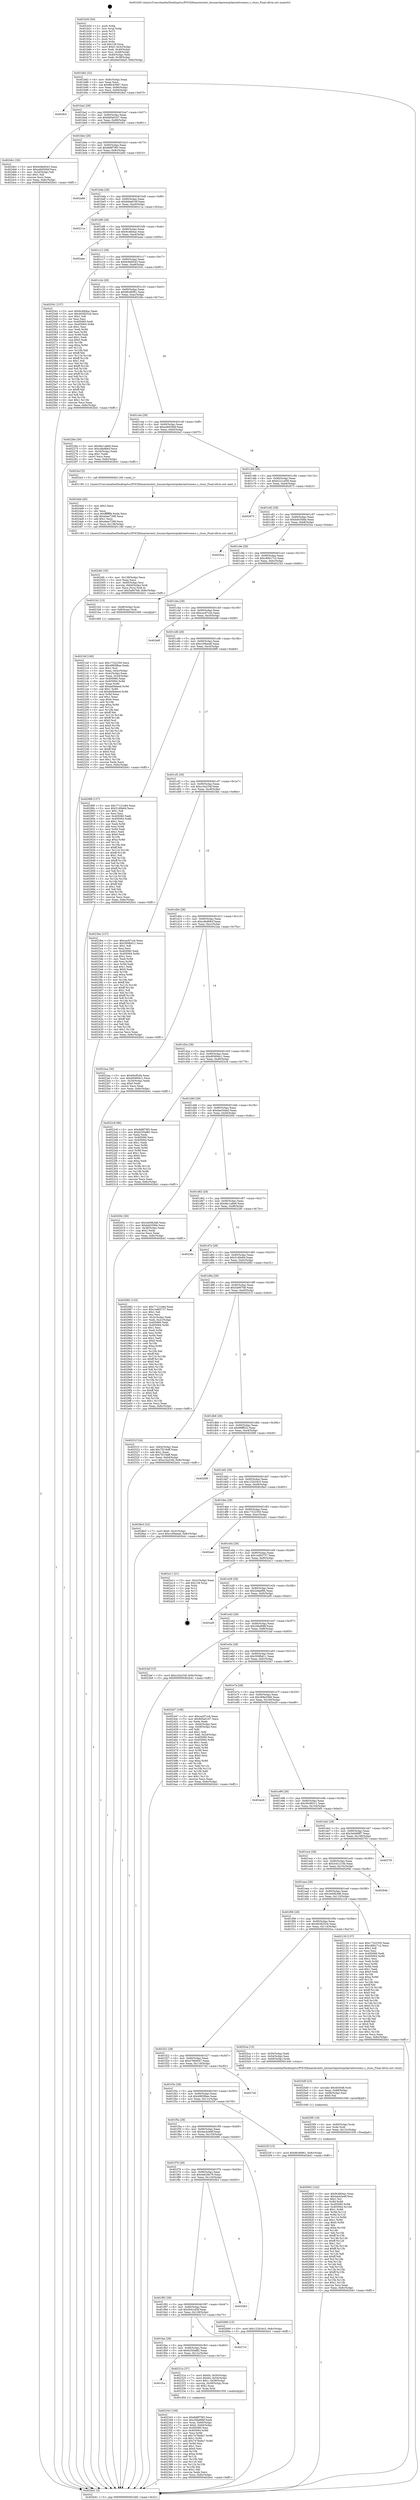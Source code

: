 digraph "0x401b50" {
  label = "0x401b50 (/mnt/c/Users/mathe/Desktop/tcc/POCII/binaries/extr_linuxarchpowerpckernelvecemu.c_ctuxs_Final-ollvm.out::main(0))"
  labelloc = "t"
  node[shape=record]

  Entry [label="",width=0.3,height=0.3,shape=circle,fillcolor=black,style=filled]
  "0x401b82" [label="{
     0x401b82 [32]\l
     | [instrs]\l
     &nbsp;&nbsp;0x401b82 \<+6\>: mov -0x8c(%rbp),%eax\l
     &nbsp;&nbsp;0x401b88 \<+2\>: mov %eax,%ecx\l
     &nbsp;&nbsp;0x401b8a \<+6\>: sub $0x86c43667,%ecx\l
     &nbsp;&nbsp;0x401b90 \<+6\>: mov %eax,-0x90(%rbp)\l
     &nbsp;&nbsp;0x401b96 \<+6\>: mov %ecx,-0x94(%rbp)\l
     &nbsp;&nbsp;0x401b9c \<+6\>: je 00000000004028cf \<main+0xd7f\>\l
  }"]
  "0x4028cf" [label="{
     0x4028cf\l
  }", style=dashed]
  "0x401ba2" [label="{
     0x401ba2 [28]\l
     | [instrs]\l
     &nbsp;&nbsp;0x401ba2 \<+5\>: jmp 0000000000401ba7 \<main+0x57\>\l
     &nbsp;&nbsp;0x401ba7 \<+6\>: mov -0x90(%rbp),%eax\l
     &nbsp;&nbsp;0x401bad \<+5\>: sub $0x8d5a0167,%eax\l
     &nbsp;&nbsp;0x401bb2 \<+6\>: mov %eax,-0x98(%rbp)\l
     &nbsp;&nbsp;0x401bb8 \<+6\>: je 00000000004024b1 \<main+0x961\>\l
  }"]
  Exit [label="",width=0.3,height=0.3,shape=circle,fillcolor=black,style=filled,peripheries=2]
  "0x4024b1" [label="{
     0x4024b1 [30]\l
     | [instrs]\l
     &nbsp;&nbsp;0x4024b1 \<+5\>: mov $0x9c8dd543,%eax\l
     &nbsp;&nbsp;0x4024b6 \<+5\>: mov $0xa4b926bf,%ecx\l
     &nbsp;&nbsp;0x4024bb \<+3\>: mov -0x2d(%rbp),%dl\l
     &nbsp;&nbsp;0x4024be \<+3\>: test $0x1,%dl\l
     &nbsp;&nbsp;0x4024c1 \<+3\>: cmovne %ecx,%eax\l
     &nbsp;&nbsp;0x4024c4 \<+6\>: mov %eax,-0x8c(%rbp)\l
     &nbsp;&nbsp;0x4024ca \<+5\>: jmp 0000000000402b41 \<main+0xff1\>\l
  }"]
  "0x401bbe" [label="{
     0x401bbe [28]\l
     | [instrs]\l
     &nbsp;&nbsp;0x401bbe \<+5\>: jmp 0000000000401bc3 \<main+0x73\>\l
     &nbsp;&nbsp;0x401bc3 \<+6\>: mov -0x90(%rbp),%eax\l
     &nbsp;&nbsp;0x401bc9 \<+5\>: sub $0x8d8f79f3,%eax\l
     &nbsp;&nbsp;0x401bce \<+6\>: mov %eax,-0x9c(%rbp)\l
     &nbsp;&nbsp;0x401bd4 \<+6\>: je 0000000000402a60 \<main+0xf10\>\l
  }"]
  "0x402602" [label="{
     0x402602 [142]\l
     | [instrs]\l
     &nbsp;&nbsp;0x402602 \<+5\>: mov $0x9c4fd4ac,%eax\l
     &nbsp;&nbsp;0x402607 \<+5\>: mov $0x4acb3e9f,%esi\l
     &nbsp;&nbsp;0x40260c \<+2\>: mov $0x1,%cl\l
     &nbsp;&nbsp;0x40260e \<+3\>: xor %r8d,%r8d\l
     &nbsp;&nbsp;0x402611 \<+8\>: mov 0x405060,%r9d\l
     &nbsp;&nbsp;0x402619 \<+8\>: mov 0x405064,%r10d\l
     &nbsp;&nbsp;0x402621 \<+4\>: sub $0x1,%r8d\l
     &nbsp;&nbsp;0x402625 \<+3\>: mov %r9d,%r11d\l
     &nbsp;&nbsp;0x402628 \<+3\>: add %r8d,%r11d\l
     &nbsp;&nbsp;0x40262b \<+4\>: imul %r11d,%r9d\l
     &nbsp;&nbsp;0x40262f \<+4\>: and $0x1,%r9d\l
     &nbsp;&nbsp;0x402633 \<+4\>: cmp $0x0,%r9d\l
     &nbsp;&nbsp;0x402637 \<+3\>: sete %bl\l
     &nbsp;&nbsp;0x40263a \<+4\>: cmp $0xa,%r10d\l
     &nbsp;&nbsp;0x40263e \<+4\>: setl %r14b\l
     &nbsp;&nbsp;0x402642 \<+3\>: mov %bl,%r15b\l
     &nbsp;&nbsp;0x402645 \<+4\>: xor $0xff,%r15b\l
     &nbsp;&nbsp;0x402649 \<+3\>: mov %r14b,%r12b\l
     &nbsp;&nbsp;0x40264c \<+4\>: xor $0xff,%r12b\l
     &nbsp;&nbsp;0x402650 \<+3\>: xor $0x1,%cl\l
     &nbsp;&nbsp;0x402653 \<+3\>: mov %r15b,%r13b\l
     &nbsp;&nbsp;0x402656 \<+4\>: and $0xff,%r13b\l
     &nbsp;&nbsp;0x40265a \<+2\>: and %cl,%bl\l
     &nbsp;&nbsp;0x40265c \<+3\>: mov %r12b,%dl\l
     &nbsp;&nbsp;0x40265f \<+3\>: and $0xff,%dl\l
     &nbsp;&nbsp;0x402662 \<+3\>: and %cl,%r14b\l
     &nbsp;&nbsp;0x402665 \<+3\>: or %bl,%r13b\l
     &nbsp;&nbsp;0x402668 \<+3\>: or %r14b,%dl\l
     &nbsp;&nbsp;0x40266b \<+3\>: xor %dl,%r13b\l
     &nbsp;&nbsp;0x40266e \<+3\>: or %r12b,%r15b\l
     &nbsp;&nbsp;0x402671 \<+4\>: xor $0xff,%r15b\l
     &nbsp;&nbsp;0x402675 \<+3\>: or $0x1,%cl\l
     &nbsp;&nbsp;0x402678 \<+3\>: and %cl,%r15b\l
     &nbsp;&nbsp;0x40267b \<+3\>: or %r15b,%r13b\l
     &nbsp;&nbsp;0x40267e \<+4\>: test $0x1,%r13b\l
     &nbsp;&nbsp;0x402682 \<+3\>: cmovne %esi,%eax\l
     &nbsp;&nbsp;0x402685 \<+6\>: mov %eax,-0x8c(%rbp)\l
     &nbsp;&nbsp;0x40268b \<+5\>: jmp 0000000000402b41 \<main+0xff1\>\l
  }"]
  "0x402a60" [label="{
     0x402a60\l
  }", style=dashed]
  "0x401bda" [label="{
     0x401bda [28]\l
     | [instrs]\l
     &nbsp;&nbsp;0x401bda \<+5\>: jmp 0000000000401bdf \<main+0x8f\>\l
     &nbsp;&nbsp;0x401bdf \<+6\>: mov -0x90(%rbp),%eax\l
     &nbsp;&nbsp;0x401be5 \<+5\>: sub $0x8dea616f,%eax\l
     &nbsp;&nbsp;0x401bea \<+6\>: mov %eax,-0xa0(%rbp)\l
     &nbsp;&nbsp;0x401bf0 \<+6\>: je 000000000040211a \<main+0x5ca\>\l
  }"]
  "0x4025f0" [label="{
     0x4025f0 [18]\l
     | [instrs]\l
     &nbsp;&nbsp;0x4025f0 \<+4\>: mov -0x60(%rbp),%rdx\l
     &nbsp;&nbsp;0x4025f4 \<+3\>: mov %rdx,%rdi\l
     &nbsp;&nbsp;0x4025f7 \<+6\>: mov %eax,-0x13c(%rbp)\l
     &nbsp;&nbsp;0x4025fd \<+5\>: call 0000000000401030 \<free@plt\>\l
     | [calls]\l
     &nbsp;&nbsp;0x401030 \{1\} (unknown)\l
  }"]
  "0x40211a" [label="{
     0x40211a\l
  }", style=dashed]
  "0x401bf6" [label="{
     0x401bf6 [28]\l
     | [instrs]\l
     &nbsp;&nbsp;0x401bf6 \<+5\>: jmp 0000000000401bfb \<main+0xab\>\l
     &nbsp;&nbsp;0x401bfb \<+6\>: mov -0x90(%rbp),%eax\l
     &nbsp;&nbsp;0x401c01 \<+5\>: sub $0x9c4fd4ac,%eax\l
     &nbsp;&nbsp;0x401c06 \<+6\>: mov %eax,-0xa4(%rbp)\l
     &nbsp;&nbsp;0x401c0c \<+6\>: je 0000000000402aae \<main+0xf5e\>\l
  }"]
  "0x4025d9" [label="{
     0x4025d9 [23]\l
     | [instrs]\l
     &nbsp;&nbsp;0x4025d9 \<+10\>: movabs $0x4030d6,%rdi\l
     &nbsp;&nbsp;0x4025e3 \<+3\>: mov %eax,-0x68(%rbp)\l
     &nbsp;&nbsp;0x4025e6 \<+3\>: mov -0x68(%rbp),%esi\l
     &nbsp;&nbsp;0x4025e9 \<+2\>: mov $0x0,%al\l
     &nbsp;&nbsp;0x4025eb \<+5\>: call 0000000000401040 \<printf@plt\>\l
     | [calls]\l
     &nbsp;&nbsp;0x401040 \{1\} (unknown)\l
  }"]
  "0x402aae" [label="{
     0x402aae\l
  }", style=dashed]
  "0x401c12" [label="{
     0x401c12 [28]\l
     | [instrs]\l
     &nbsp;&nbsp;0x401c12 \<+5\>: jmp 0000000000401c17 \<main+0xc7\>\l
     &nbsp;&nbsp;0x401c17 \<+6\>: mov -0x90(%rbp),%eax\l
     &nbsp;&nbsp;0x401c1d \<+5\>: sub $0x9c8dd543,%eax\l
     &nbsp;&nbsp;0x401c22 \<+6\>: mov %eax,-0xa8(%rbp)\l
     &nbsp;&nbsp;0x401c28 \<+6\>: je 0000000000402541 \<main+0x9f1\>\l
  }"]
  "0x4024fc" [label="{
     0x4024fc [35]\l
     | [instrs]\l
     &nbsp;&nbsp;0x4024fc \<+6\>: mov -0x138(%rbp),%ecx\l
     &nbsp;&nbsp;0x402502 \<+3\>: imul %eax,%ecx\l
     &nbsp;&nbsp;0x402505 \<+4\>: mov -0x60(%rbp),%rsi\l
     &nbsp;&nbsp;0x402509 \<+4\>: movslq -0x64(%rbp),%rdi\l
     &nbsp;&nbsp;0x40250d \<+3\>: mov %ecx,(%rsi,%rdi,4)\l
     &nbsp;&nbsp;0x402510 \<+10\>: movl $0x5a907b8,-0x8c(%rbp)\l
     &nbsp;&nbsp;0x40251a \<+5\>: jmp 0000000000402b41 \<main+0xff1\>\l
  }"]
  "0x402541" [label="{
     0x402541 [137]\l
     | [instrs]\l
     &nbsp;&nbsp;0x402541 \<+5\>: mov $0x9c4fd4ac,%eax\l
     &nbsp;&nbsp;0x402546 \<+5\>: mov $0x4638252d,%ecx\l
     &nbsp;&nbsp;0x40254b \<+2\>: mov $0x1,%dl\l
     &nbsp;&nbsp;0x40254d \<+2\>: xor %esi,%esi\l
     &nbsp;&nbsp;0x40254f \<+7\>: mov 0x405060,%edi\l
     &nbsp;&nbsp;0x402556 \<+8\>: mov 0x405064,%r8d\l
     &nbsp;&nbsp;0x40255e \<+3\>: sub $0x1,%esi\l
     &nbsp;&nbsp;0x402561 \<+3\>: mov %edi,%r9d\l
     &nbsp;&nbsp;0x402564 \<+3\>: add %esi,%r9d\l
     &nbsp;&nbsp;0x402567 \<+4\>: imul %r9d,%edi\l
     &nbsp;&nbsp;0x40256b \<+3\>: and $0x1,%edi\l
     &nbsp;&nbsp;0x40256e \<+3\>: cmp $0x0,%edi\l
     &nbsp;&nbsp;0x402571 \<+4\>: sete %r10b\l
     &nbsp;&nbsp;0x402575 \<+4\>: cmp $0xa,%r8d\l
     &nbsp;&nbsp;0x402579 \<+4\>: setl %r11b\l
     &nbsp;&nbsp;0x40257d \<+3\>: mov %r10b,%bl\l
     &nbsp;&nbsp;0x402580 \<+3\>: xor $0xff,%bl\l
     &nbsp;&nbsp;0x402583 \<+3\>: mov %r11b,%r14b\l
     &nbsp;&nbsp;0x402586 \<+4\>: xor $0xff,%r14b\l
     &nbsp;&nbsp;0x40258a \<+3\>: xor $0x1,%dl\l
     &nbsp;&nbsp;0x40258d \<+3\>: mov %bl,%r15b\l
     &nbsp;&nbsp;0x402590 \<+4\>: and $0xff,%r15b\l
     &nbsp;&nbsp;0x402594 \<+3\>: and %dl,%r10b\l
     &nbsp;&nbsp;0x402597 \<+3\>: mov %r14b,%r12b\l
     &nbsp;&nbsp;0x40259a \<+4\>: and $0xff,%r12b\l
     &nbsp;&nbsp;0x40259e \<+3\>: and %dl,%r11b\l
     &nbsp;&nbsp;0x4025a1 \<+3\>: or %r10b,%r15b\l
     &nbsp;&nbsp;0x4025a4 \<+3\>: or %r11b,%r12b\l
     &nbsp;&nbsp;0x4025a7 \<+3\>: xor %r12b,%r15b\l
     &nbsp;&nbsp;0x4025aa \<+3\>: or %r14b,%bl\l
     &nbsp;&nbsp;0x4025ad \<+3\>: xor $0xff,%bl\l
     &nbsp;&nbsp;0x4025b0 \<+3\>: or $0x1,%dl\l
     &nbsp;&nbsp;0x4025b3 \<+2\>: and %dl,%bl\l
     &nbsp;&nbsp;0x4025b5 \<+3\>: or %bl,%r15b\l
     &nbsp;&nbsp;0x4025b8 \<+4\>: test $0x1,%r15b\l
     &nbsp;&nbsp;0x4025bc \<+3\>: cmovne %ecx,%eax\l
     &nbsp;&nbsp;0x4025bf \<+6\>: mov %eax,-0x8c(%rbp)\l
     &nbsp;&nbsp;0x4025c5 \<+5\>: jmp 0000000000402b41 \<main+0xff1\>\l
  }"]
  "0x401c2e" [label="{
     0x401c2e [28]\l
     | [instrs]\l
     &nbsp;&nbsp;0x401c2e \<+5\>: jmp 0000000000401c33 \<main+0xe3\>\l
     &nbsp;&nbsp;0x401c33 \<+6\>: mov -0x90(%rbp),%eax\l
     &nbsp;&nbsp;0x401c39 \<+5\>: sub $0x9fc46961,%eax\l
     &nbsp;&nbsp;0x401c3e \<+6\>: mov %eax,-0xac(%rbp)\l
     &nbsp;&nbsp;0x401c44 \<+6\>: je 000000000040226e \<main+0x71e\>\l
  }"]
  "0x4024d4" [label="{
     0x4024d4 [40]\l
     | [instrs]\l
     &nbsp;&nbsp;0x4024d4 \<+5\>: mov $0x2,%ecx\l
     &nbsp;&nbsp;0x4024d9 \<+1\>: cltd\l
     &nbsp;&nbsp;0x4024da \<+2\>: idiv %ecx\l
     &nbsp;&nbsp;0x4024dc \<+6\>: imul $0xfffffffe,%edx,%ecx\l
     &nbsp;&nbsp;0x4024e2 \<+6\>: add $0xebee7299,%ecx\l
     &nbsp;&nbsp;0x4024e8 \<+3\>: add $0x1,%ecx\l
     &nbsp;&nbsp;0x4024eb \<+6\>: sub $0xebee7299,%ecx\l
     &nbsp;&nbsp;0x4024f1 \<+6\>: mov %ecx,-0x138(%rbp)\l
     &nbsp;&nbsp;0x4024f7 \<+5\>: call 0000000000401160 \<next_i\>\l
     | [calls]\l
     &nbsp;&nbsp;0x401160 \{1\} (/mnt/c/Users/mathe/Desktop/tcc/POCII/binaries/extr_linuxarchpowerpckernelvecemu.c_ctuxs_Final-ollvm.out::next_i)\l
  }"]
  "0x40226e" [label="{
     0x40226e [30]\l
     | [instrs]\l
     &nbsp;&nbsp;0x40226e \<+5\>: mov $0xdbc1a8e9,%eax\l
     &nbsp;&nbsp;0x402273 \<+5\>: mov $0xcdbd68cf,%ecx\l
     &nbsp;&nbsp;0x402278 \<+3\>: mov -0x34(%rbp),%edx\l
     &nbsp;&nbsp;0x40227b \<+3\>: cmp $0x1,%edx\l
     &nbsp;&nbsp;0x40227e \<+3\>: cmovl %ecx,%eax\l
     &nbsp;&nbsp;0x402281 \<+6\>: mov %eax,-0x8c(%rbp)\l
     &nbsp;&nbsp;0x402287 \<+5\>: jmp 0000000000402b41 \<main+0xff1\>\l
  }"]
  "0x401c4a" [label="{
     0x401c4a [28]\l
     | [instrs]\l
     &nbsp;&nbsp;0x401c4a \<+5\>: jmp 0000000000401c4f \<main+0xff\>\l
     &nbsp;&nbsp;0x401c4f \<+6\>: mov -0x90(%rbp),%eax\l
     &nbsp;&nbsp;0x401c55 \<+5\>: sub $0xa4b926bf,%eax\l
     &nbsp;&nbsp;0x401c5a \<+6\>: mov %eax,-0xb0(%rbp)\l
     &nbsp;&nbsp;0x401c60 \<+6\>: je 00000000004024cf \<main+0x97f\>\l
  }"]
  "0x402343" [label="{
     0x402343 [108]\l
     | [instrs]\l
     &nbsp;&nbsp;0x402343 \<+5\>: mov $0x8d8f79f3,%ecx\l
     &nbsp;&nbsp;0x402348 \<+5\>: mov $0x2fda896f,%edx\l
     &nbsp;&nbsp;0x40234d \<+4\>: mov %rax,-0x60(%rbp)\l
     &nbsp;&nbsp;0x402351 \<+7\>: movl $0x0,-0x64(%rbp)\l
     &nbsp;&nbsp;0x402358 \<+7\>: mov 0x405060,%esi\l
     &nbsp;&nbsp;0x40235f \<+8\>: mov 0x405064,%r8d\l
     &nbsp;&nbsp;0x402367 \<+3\>: mov %esi,%r9d\l
     &nbsp;&nbsp;0x40236a \<+7\>: sub $0x7478a9a7,%r9d\l
     &nbsp;&nbsp;0x402371 \<+4\>: sub $0x1,%r9d\l
     &nbsp;&nbsp;0x402375 \<+7\>: add $0x7478a9a7,%r9d\l
     &nbsp;&nbsp;0x40237c \<+4\>: imul %r9d,%esi\l
     &nbsp;&nbsp;0x402380 \<+3\>: and $0x1,%esi\l
     &nbsp;&nbsp;0x402383 \<+3\>: cmp $0x0,%esi\l
     &nbsp;&nbsp;0x402386 \<+4\>: sete %r10b\l
     &nbsp;&nbsp;0x40238a \<+4\>: cmp $0xa,%r8d\l
     &nbsp;&nbsp;0x40238e \<+4\>: setl %r11b\l
     &nbsp;&nbsp;0x402392 \<+3\>: mov %r10b,%bl\l
     &nbsp;&nbsp;0x402395 \<+3\>: and %r11b,%bl\l
     &nbsp;&nbsp;0x402398 \<+3\>: xor %r11b,%r10b\l
     &nbsp;&nbsp;0x40239b \<+3\>: or %r10b,%bl\l
     &nbsp;&nbsp;0x40239e \<+3\>: test $0x1,%bl\l
     &nbsp;&nbsp;0x4023a1 \<+3\>: cmovne %edx,%ecx\l
     &nbsp;&nbsp;0x4023a4 \<+6\>: mov %ecx,-0x8c(%rbp)\l
     &nbsp;&nbsp;0x4023aa \<+5\>: jmp 0000000000402b41 \<main+0xff1\>\l
  }"]
  "0x4024cf" [label="{
     0x4024cf [5]\l
     | [instrs]\l
     &nbsp;&nbsp;0x4024cf \<+5\>: call 0000000000401160 \<next_i\>\l
     | [calls]\l
     &nbsp;&nbsp;0x401160 \{1\} (/mnt/c/Users/mathe/Desktop/tcc/POCII/binaries/extr_linuxarchpowerpckernelvecemu.c_ctuxs_Final-ollvm.out::next_i)\l
  }"]
  "0x401c66" [label="{
     0x401c66 [28]\l
     | [instrs]\l
     &nbsp;&nbsp;0x401c66 \<+5\>: jmp 0000000000401c6b \<main+0x11b\>\l
     &nbsp;&nbsp;0x401c6b \<+6\>: mov -0x90(%rbp),%eax\l
     &nbsp;&nbsp;0x401c71 \<+5\>: sub $0xb221cd59,%eax\l
     &nbsp;&nbsp;0x401c76 \<+6\>: mov %eax,-0xb4(%rbp)\l
     &nbsp;&nbsp;0x401c7c \<+6\>: je 0000000000402873 \<main+0xd23\>\l
  }"]
  "0x401fca" [label="{
     0x401fca\l
  }", style=dashed]
  "0x402873" [label="{
     0x402873\l
  }", style=dashed]
  "0x401c82" [label="{
     0x401c82 [28]\l
     | [instrs]\l
     &nbsp;&nbsp;0x401c82 \<+5\>: jmp 0000000000401c87 \<main+0x137\>\l
     &nbsp;&nbsp;0x401c87 \<+6\>: mov -0x90(%rbp),%eax\l
     &nbsp;&nbsp;0x401c8d \<+5\>: sub $0xbd435fde,%eax\l
     &nbsp;&nbsp;0x401c92 \<+6\>: mov %eax,-0xb8(%rbp)\l
     &nbsp;&nbsp;0x401c98 \<+6\>: je 000000000040202a \<main+0x4da\>\l
  }"]
  "0x40231e" [label="{
     0x40231e [37]\l
     | [instrs]\l
     &nbsp;&nbsp;0x40231e \<+7\>: movl $0x64,-0x50(%rbp)\l
     &nbsp;&nbsp;0x402325 \<+7\>: movl $0x64,-0x54(%rbp)\l
     &nbsp;&nbsp;0x40232c \<+7\>: movl $0x1,-0x58(%rbp)\l
     &nbsp;&nbsp;0x402333 \<+4\>: movslq -0x58(%rbp),%rax\l
     &nbsp;&nbsp;0x402337 \<+4\>: shl $0x2,%rax\l
     &nbsp;&nbsp;0x40233b \<+3\>: mov %rax,%rdi\l
     &nbsp;&nbsp;0x40233e \<+5\>: call 0000000000401050 \<malloc@plt\>\l
     | [calls]\l
     &nbsp;&nbsp;0x401050 \{1\} (unknown)\l
  }"]
  "0x40202a" [label="{
     0x40202a\l
  }", style=dashed]
  "0x401c9e" [label="{
     0x401c9e [28]\l
     | [instrs]\l
     &nbsp;&nbsp;0x401c9e \<+5\>: jmp 0000000000401ca3 \<main+0x153\>\l
     &nbsp;&nbsp;0x401ca3 \<+6\>: mov -0x90(%rbp),%eax\l
     &nbsp;&nbsp;0x401ca9 \<+5\>: sub $0xc80b17c2,%eax\l
     &nbsp;&nbsp;0x401cae \<+6\>: mov %eax,-0xbc(%rbp)\l
     &nbsp;&nbsp;0x401cb4 \<+6\>: je 00000000004021b2 \<main+0x662\>\l
  }"]
  "0x401fae" [label="{
     0x401fae [28]\l
     | [instrs]\l
     &nbsp;&nbsp;0x401fae \<+5\>: jmp 0000000000401fb3 \<main+0x463\>\l
     &nbsp;&nbsp;0x401fb3 \<+6\>: mov -0x90(%rbp),%eax\l
     &nbsp;&nbsp;0x401fb9 \<+5\>: sub $0x6250af82,%eax\l
     &nbsp;&nbsp;0x401fbe \<+6\>: mov %eax,-0x12c(%rbp)\l
     &nbsp;&nbsp;0x401fc4 \<+6\>: je 000000000040231e \<main+0x7ce\>\l
  }"]
  "0x4021b2" [label="{
     0x4021b2 [13]\l
     | [instrs]\l
     &nbsp;&nbsp;0x4021b2 \<+4\>: mov -0x48(%rbp),%rax\l
     &nbsp;&nbsp;0x4021b6 \<+4\>: mov 0x8(%rax),%rdi\l
     &nbsp;&nbsp;0x4021ba \<+5\>: call 0000000000401060 \<atoi@plt\>\l
     | [calls]\l
     &nbsp;&nbsp;0x401060 \{1\} (unknown)\l
  }"]
  "0x401cba" [label="{
     0x401cba [28]\l
     | [instrs]\l
     &nbsp;&nbsp;0x401cba \<+5\>: jmp 0000000000401cbf \<main+0x16f\>\l
     &nbsp;&nbsp;0x401cbf \<+6\>: mov -0x90(%rbp),%eax\l
     &nbsp;&nbsp;0x401cc5 \<+5\>: sub $0xcac97ccb,%eax\l
     &nbsp;&nbsp;0x401cca \<+6\>: mov %eax,-0xc0(%rbp)\l
     &nbsp;&nbsp;0x401cd0 \<+6\>: je 0000000000402a9f \<main+0xf4f\>\l
  }"]
  "0x4027c3" [label="{
     0x4027c3\l
  }", style=dashed]
  "0x402a9f" [label="{
     0x402a9f\l
  }", style=dashed]
  "0x401cd6" [label="{
     0x401cd6 [28]\l
     | [instrs]\l
     &nbsp;&nbsp;0x401cd6 \<+5\>: jmp 0000000000401cdb \<main+0x18b\>\l
     &nbsp;&nbsp;0x401cdb \<+6\>: mov -0x90(%rbp),%eax\l
     &nbsp;&nbsp;0x401ce1 \<+5\>: sub $0xcc09aea6,%eax\l
     &nbsp;&nbsp;0x401ce6 \<+6\>: mov %eax,-0xc4(%rbp)\l
     &nbsp;&nbsp;0x401cec \<+6\>: je 00000000004028f9 \<main+0xda9\>\l
  }"]
  "0x401f92" [label="{
     0x401f92 [28]\l
     | [instrs]\l
     &nbsp;&nbsp;0x401f92 \<+5\>: jmp 0000000000401f97 \<main+0x447\>\l
     &nbsp;&nbsp;0x401f97 \<+6\>: mov -0x90(%rbp),%eax\l
     &nbsp;&nbsp;0x401f9d \<+5\>: sub $0x5641af3f,%eax\l
     &nbsp;&nbsp;0x401fa2 \<+6\>: mov %eax,-0x128(%rbp)\l
     &nbsp;&nbsp;0x401fa8 \<+6\>: je 00000000004027c3 \<main+0xc73\>\l
  }"]
  "0x4028f9" [label="{
     0x4028f9 [137]\l
     | [instrs]\l
     &nbsp;&nbsp;0x4028f9 \<+5\>: mov $0x77121e84,%eax\l
     &nbsp;&nbsp;0x4028fe \<+5\>: mov $0x51d0e6d,%ecx\l
     &nbsp;&nbsp;0x402903 \<+2\>: mov $0x1,%dl\l
     &nbsp;&nbsp;0x402905 \<+2\>: xor %esi,%esi\l
     &nbsp;&nbsp;0x402907 \<+7\>: mov 0x405060,%edi\l
     &nbsp;&nbsp;0x40290e \<+8\>: mov 0x405064,%r8d\l
     &nbsp;&nbsp;0x402916 \<+3\>: sub $0x1,%esi\l
     &nbsp;&nbsp;0x402919 \<+3\>: mov %edi,%r9d\l
     &nbsp;&nbsp;0x40291c \<+3\>: add %esi,%r9d\l
     &nbsp;&nbsp;0x40291f \<+4\>: imul %r9d,%edi\l
     &nbsp;&nbsp;0x402923 \<+3\>: and $0x1,%edi\l
     &nbsp;&nbsp;0x402926 \<+3\>: cmp $0x0,%edi\l
     &nbsp;&nbsp;0x402929 \<+4\>: sete %r10b\l
     &nbsp;&nbsp;0x40292d \<+4\>: cmp $0xa,%r8d\l
     &nbsp;&nbsp;0x402931 \<+4\>: setl %r11b\l
     &nbsp;&nbsp;0x402935 \<+3\>: mov %r10b,%bl\l
     &nbsp;&nbsp;0x402938 \<+3\>: xor $0xff,%bl\l
     &nbsp;&nbsp;0x40293b \<+3\>: mov %r11b,%r14b\l
     &nbsp;&nbsp;0x40293e \<+4\>: xor $0xff,%r14b\l
     &nbsp;&nbsp;0x402942 \<+3\>: xor $0x1,%dl\l
     &nbsp;&nbsp;0x402945 \<+3\>: mov %bl,%r15b\l
     &nbsp;&nbsp;0x402948 \<+4\>: and $0xff,%r15b\l
     &nbsp;&nbsp;0x40294c \<+3\>: and %dl,%r10b\l
     &nbsp;&nbsp;0x40294f \<+3\>: mov %r14b,%r12b\l
     &nbsp;&nbsp;0x402952 \<+4\>: and $0xff,%r12b\l
     &nbsp;&nbsp;0x402956 \<+3\>: and %dl,%r11b\l
     &nbsp;&nbsp;0x402959 \<+3\>: or %r10b,%r15b\l
     &nbsp;&nbsp;0x40295c \<+3\>: or %r11b,%r12b\l
     &nbsp;&nbsp;0x40295f \<+3\>: xor %r12b,%r15b\l
     &nbsp;&nbsp;0x402962 \<+3\>: or %r14b,%bl\l
     &nbsp;&nbsp;0x402965 \<+3\>: xor $0xff,%bl\l
     &nbsp;&nbsp;0x402968 \<+3\>: or $0x1,%dl\l
     &nbsp;&nbsp;0x40296b \<+2\>: and %dl,%bl\l
     &nbsp;&nbsp;0x40296d \<+3\>: or %bl,%r15b\l
     &nbsp;&nbsp;0x402970 \<+4\>: test $0x1,%r15b\l
     &nbsp;&nbsp;0x402974 \<+3\>: cmovne %ecx,%eax\l
     &nbsp;&nbsp;0x402977 \<+6\>: mov %eax,-0x8c(%rbp)\l
     &nbsp;&nbsp;0x40297d \<+5\>: jmp 0000000000402b41 \<main+0xff1\>\l
  }"]
  "0x401cf2" [label="{
     0x401cf2 [28]\l
     | [instrs]\l
     &nbsp;&nbsp;0x401cf2 \<+5\>: jmp 0000000000401cf7 \<main+0x1a7\>\l
     &nbsp;&nbsp;0x401cf7 \<+6\>: mov -0x90(%rbp),%eax\l
     &nbsp;&nbsp;0x401cfd \<+5\>: sub $0xcc5a234f,%eax\l
     &nbsp;&nbsp;0x401d02 \<+6\>: mov %eax,-0xc8(%rbp)\l
     &nbsp;&nbsp;0x401d08 \<+6\>: je 00000000004023be \<main+0x86e\>\l
  }"]
  "0x4020b3" [label="{
     0x4020b3\l
  }", style=dashed]
  "0x4023be" [label="{
     0x4023be [137]\l
     | [instrs]\l
     &nbsp;&nbsp;0x4023be \<+5\>: mov $0xcac97ccb,%eax\l
     &nbsp;&nbsp;0x4023c3 \<+5\>: mov $0x300fbd11,%ecx\l
     &nbsp;&nbsp;0x4023c8 \<+2\>: mov $0x1,%dl\l
     &nbsp;&nbsp;0x4023ca \<+2\>: xor %esi,%esi\l
     &nbsp;&nbsp;0x4023cc \<+7\>: mov 0x405060,%edi\l
     &nbsp;&nbsp;0x4023d3 \<+8\>: mov 0x405064,%r8d\l
     &nbsp;&nbsp;0x4023db \<+3\>: sub $0x1,%esi\l
     &nbsp;&nbsp;0x4023de \<+3\>: mov %edi,%r9d\l
     &nbsp;&nbsp;0x4023e1 \<+3\>: add %esi,%r9d\l
     &nbsp;&nbsp;0x4023e4 \<+4\>: imul %r9d,%edi\l
     &nbsp;&nbsp;0x4023e8 \<+3\>: and $0x1,%edi\l
     &nbsp;&nbsp;0x4023eb \<+3\>: cmp $0x0,%edi\l
     &nbsp;&nbsp;0x4023ee \<+4\>: sete %r10b\l
     &nbsp;&nbsp;0x4023f2 \<+4\>: cmp $0xa,%r8d\l
     &nbsp;&nbsp;0x4023f6 \<+4\>: setl %r11b\l
     &nbsp;&nbsp;0x4023fa \<+3\>: mov %r10b,%bl\l
     &nbsp;&nbsp;0x4023fd \<+3\>: xor $0xff,%bl\l
     &nbsp;&nbsp;0x402400 \<+3\>: mov %r11b,%r14b\l
     &nbsp;&nbsp;0x402403 \<+4\>: xor $0xff,%r14b\l
     &nbsp;&nbsp;0x402407 \<+3\>: xor $0x1,%dl\l
     &nbsp;&nbsp;0x40240a \<+3\>: mov %bl,%r15b\l
     &nbsp;&nbsp;0x40240d \<+4\>: and $0xff,%r15b\l
     &nbsp;&nbsp;0x402411 \<+3\>: and %dl,%r10b\l
     &nbsp;&nbsp;0x402414 \<+3\>: mov %r14b,%r12b\l
     &nbsp;&nbsp;0x402417 \<+4\>: and $0xff,%r12b\l
     &nbsp;&nbsp;0x40241b \<+3\>: and %dl,%r11b\l
     &nbsp;&nbsp;0x40241e \<+3\>: or %r10b,%r15b\l
     &nbsp;&nbsp;0x402421 \<+3\>: or %r11b,%r12b\l
     &nbsp;&nbsp;0x402424 \<+3\>: xor %r12b,%r15b\l
     &nbsp;&nbsp;0x402427 \<+3\>: or %r14b,%bl\l
     &nbsp;&nbsp;0x40242a \<+3\>: xor $0xff,%bl\l
     &nbsp;&nbsp;0x40242d \<+3\>: or $0x1,%dl\l
     &nbsp;&nbsp;0x402430 \<+2\>: and %dl,%bl\l
     &nbsp;&nbsp;0x402432 \<+3\>: or %bl,%r15b\l
     &nbsp;&nbsp;0x402435 \<+4\>: test $0x1,%r15b\l
     &nbsp;&nbsp;0x402439 \<+3\>: cmovne %ecx,%eax\l
     &nbsp;&nbsp;0x40243c \<+6\>: mov %eax,-0x8c(%rbp)\l
     &nbsp;&nbsp;0x402442 \<+5\>: jmp 0000000000402b41 \<main+0xff1\>\l
  }"]
  "0x401d0e" [label="{
     0x401d0e [28]\l
     | [instrs]\l
     &nbsp;&nbsp;0x401d0e \<+5\>: jmp 0000000000401d13 \<main+0x1c3\>\l
     &nbsp;&nbsp;0x401d13 \<+6\>: mov -0x90(%rbp),%eax\l
     &nbsp;&nbsp;0x401d19 \<+5\>: sub $0xcdbd68cf,%eax\l
     &nbsp;&nbsp;0x401d1e \<+6\>: mov %eax,-0xcc(%rbp)\l
     &nbsp;&nbsp;0x401d24 \<+6\>: je 00000000004022aa \<main+0x75a\>\l
  }"]
  "0x401f76" [label="{
     0x401f76 [28]\l
     | [instrs]\l
     &nbsp;&nbsp;0x401f76 \<+5\>: jmp 0000000000401f7b \<main+0x42b\>\l
     &nbsp;&nbsp;0x401f7b \<+6\>: mov -0x90(%rbp),%eax\l
     &nbsp;&nbsp;0x401f81 \<+5\>: sub $0x4e628e79,%eax\l
     &nbsp;&nbsp;0x401f86 \<+6\>: mov %eax,-0x124(%rbp)\l
     &nbsp;&nbsp;0x401f8c \<+6\>: je 00000000004020b3 \<main+0x563\>\l
  }"]
  "0x4022aa" [label="{
     0x4022aa [30]\l
     | [instrs]\l
     &nbsp;&nbsp;0x4022aa \<+5\>: mov $0x69cf02fa,%eax\l
     &nbsp;&nbsp;0x4022af \<+5\>: mov $0xd93694c1,%ecx\l
     &nbsp;&nbsp;0x4022b4 \<+3\>: mov -0x34(%rbp),%edx\l
     &nbsp;&nbsp;0x4022b7 \<+3\>: cmp $0x0,%edx\l
     &nbsp;&nbsp;0x4022ba \<+3\>: cmove %ecx,%eax\l
     &nbsp;&nbsp;0x4022bd \<+6\>: mov %eax,-0x8c(%rbp)\l
     &nbsp;&nbsp;0x4022c3 \<+5\>: jmp 0000000000402b41 \<main+0xff1\>\l
  }"]
  "0x401d2a" [label="{
     0x401d2a [28]\l
     | [instrs]\l
     &nbsp;&nbsp;0x401d2a \<+5\>: jmp 0000000000401d2f \<main+0x1df\>\l
     &nbsp;&nbsp;0x401d2f \<+6\>: mov -0x90(%rbp),%eax\l
     &nbsp;&nbsp;0x401d35 \<+5\>: sub $0xd93694c1,%eax\l
     &nbsp;&nbsp;0x401d3a \<+6\>: mov %eax,-0xd0(%rbp)\l
     &nbsp;&nbsp;0x401d40 \<+6\>: je 00000000004022c8 \<main+0x778\>\l
  }"]
  "0x402690" [label="{
     0x402690 [15]\l
     | [instrs]\l
     &nbsp;&nbsp;0x402690 \<+10\>: movl $0x122b34c3,-0x8c(%rbp)\l
     &nbsp;&nbsp;0x40269a \<+5\>: jmp 0000000000402b41 \<main+0xff1\>\l
  }"]
  "0x4022c8" [label="{
     0x4022c8 [86]\l
     | [instrs]\l
     &nbsp;&nbsp;0x4022c8 \<+5\>: mov $0x8d8f79f3,%eax\l
     &nbsp;&nbsp;0x4022cd \<+5\>: mov $0x6250af82,%ecx\l
     &nbsp;&nbsp;0x4022d2 \<+2\>: xor %edx,%edx\l
     &nbsp;&nbsp;0x4022d4 \<+7\>: mov 0x405060,%esi\l
     &nbsp;&nbsp;0x4022db \<+7\>: mov 0x405064,%edi\l
     &nbsp;&nbsp;0x4022e2 \<+3\>: sub $0x1,%edx\l
     &nbsp;&nbsp;0x4022e5 \<+3\>: mov %esi,%r8d\l
     &nbsp;&nbsp;0x4022e8 \<+3\>: add %edx,%r8d\l
     &nbsp;&nbsp;0x4022eb \<+4\>: imul %r8d,%esi\l
     &nbsp;&nbsp;0x4022ef \<+3\>: and $0x1,%esi\l
     &nbsp;&nbsp;0x4022f2 \<+3\>: cmp $0x0,%esi\l
     &nbsp;&nbsp;0x4022f5 \<+4\>: sete %r9b\l
     &nbsp;&nbsp;0x4022f9 \<+3\>: cmp $0xa,%edi\l
     &nbsp;&nbsp;0x4022fc \<+4\>: setl %r10b\l
     &nbsp;&nbsp;0x402300 \<+3\>: mov %r9b,%r11b\l
     &nbsp;&nbsp;0x402303 \<+3\>: and %r10b,%r11b\l
     &nbsp;&nbsp;0x402306 \<+3\>: xor %r10b,%r9b\l
     &nbsp;&nbsp;0x402309 \<+3\>: or %r9b,%r11b\l
     &nbsp;&nbsp;0x40230c \<+4\>: test $0x1,%r11b\l
     &nbsp;&nbsp;0x402310 \<+3\>: cmovne %ecx,%eax\l
     &nbsp;&nbsp;0x402313 \<+6\>: mov %eax,-0x8c(%rbp)\l
     &nbsp;&nbsp;0x402319 \<+5\>: jmp 0000000000402b41 \<main+0xff1\>\l
  }"]
  "0x401d46" [label="{
     0x401d46 [28]\l
     | [instrs]\l
     &nbsp;&nbsp;0x401d46 \<+5\>: jmp 0000000000401d4b \<main+0x1fb\>\l
     &nbsp;&nbsp;0x401d4b \<+6\>: mov -0x90(%rbp),%eax\l
     &nbsp;&nbsp;0x401d51 \<+5\>: sub $0xdae54da5,%eax\l
     &nbsp;&nbsp;0x401d56 \<+6\>: mov %eax,-0xd4(%rbp)\l
     &nbsp;&nbsp;0x401d5c \<+6\>: je 000000000040200c \<main+0x4bc\>\l
  }"]
  "0x401f5a" [label="{
     0x401f5a [28]\l
     | [instrs]\l
     &nbsp;&nbsp;0x401f5a \<+5\>: jmp 0000000000401f5f \<main+0x40f\>\l
     &nbsp;&nbsp;0x401f5f \<+6\>: mov -0x90(%rbp),%eax\l
     &nbsp;&nbsp;0x401f65 \<+5\>: sub $0x4acb3e9f,%eax\l
     &nbsp;&nbsp;0x401f6a \<+6\>: mov %eax,-0x120(%rbp)\l
     &nbsp;&nbsp;0x401f70 \<+6\>: je 0000000000402690 \<main+0xb40\>\l
  }"]
  "0x40200c" [label="{
     0x40200c [30]\l
     | [instrs]\l
     &nbsp;&nbsp;0x40200c \<+5\>: mov $0x3e00b3d6,%eax\l
     &nbsp;&nbsp;0x402011 \<+5\>: mov $0xbd435fde,%ecx\l
     &nbsp;&nbsp;0x402016 \<+3\>: mov -0x38(%rbp),%edx\l
     &nbsp;&nbsp;0x402019 \<+3\>: cmp $0x2,%edx\l
     &nbsp;&nbsp;0x40201c \<+3\>: cmovne %ecx,%eax\l
     &nbsp;&nbsp;0x40201f \<+6\>: mov %eax,-0x8c(%rbp)\l
     &nbsp;&nbsp;0x402025 \<+5\>: jmp 0000000000402b41 \<main+0xff1\>\l
  }"]
  "0x401d62" [label="{
     0x401d62 [28]\l
     | [instrs]\l
     &nbsp;&nbsp;0x401d62 \<+5\>: jmp 0000000000401d67 \<main+0x217\>\l
     &nbsp;&nbsp;0x401d67 \<+6\>: mov -0x90(%rbp),%eax\l
     &nbsp;&nbsp;0x401d6d \<+5\>: sub $0xdbc1a8e9,%eax\l
     &nbsp;&nbsp;0x401d72 \<+6\>: mov %eax,-0xd8(%rbp)\l
     &nbsp;&nbsp;0x401d78 \<+6\>: je 000000000040228c \<main+0x73c\>\l
  }"]
  "0x402b41" [label="{
     0x402b41 [5]\l
     | [instrs]\l
     &nbsp;&nbsp;0x402b41 \<+5\>: jmp 0000000000401b82 \<main+0x32\>\l
  }"]
  "0x401b50" [label="{
     0x401b50 [50]\l
     | [instrs]\l
     &nbsp;&nbsp;0x401b50 \<+1\>: push %rbp\l
     &nbsp;&nbsp;0x401b51 \<+3\>: mov %rsp,%rbp\l
     &nbsp;&nbsp;0x401b54 \<+2\>: push %r15\l
     &nbsp;&nbsp;0x401b56 \<+2\>: push %r14\l
     &nbsp;&nbsp;0x401b58 \<+2\>: push %r13\l
     &nbsp;&nbsp;0x401b5a \<+2\>: push %r12\l
     &nbsp;&nbsp;0x401b5c \<+1\>: push %rbx\l
     &nbsp;&nbsp;0x401b5d \<+7\>: sub $0x128,%rsp\l
     &nbsp;&nbsp;0x401b64 \<+7\>: movl $0x0,-0x3c(%rbp)\l
     &nbsp;&nbsp;0x401b6b \<+3\>: mov %edi,-0x40(%rbp)\l
     &nbsp;&nbsp;0x401b6e \<+4\>: mov %rsi,-0x48(%rbp)\l
     &nbsp;&nbsp;0x401b72 \<+3\>: mov -0x40(%rbp),%edi\l
     &nbsp;&nbsp;0x401b75 \<+3\>: mov %edi,-0x38(%rbp)\l
     &nbsp;&nbsp;0x401b78 \<+10\>: movl $0xdae54da5,-0x8c(%rbp)\l
  }"]
  "0x40225f" [label="{
     0x40225f [15]\l
     | [instrs]\l
     &nbsp;&nbsp;0x40225f \<+10\>: movl $0x9fc46961,-0x8c(%rbp)\l
     &nbsp;&nbsp;0x402269 \<+5\>: jmp 0000000000402b41 \<main+0xff1\>\l
  }"]
  "0x40228c" [label="{
     0x40228c\l
  }", style=dashed]
  "0x401d7e" [label="{
     0x401d7e [28]\l
     | [instrs]\l
     &nbsp;&nbsp;0x401d7e \<+5\>: jmp 0000000000401d83 \<main+0x233\>\l
     &nbsp;&nbsp;0x401d83 \<+6\>: mov -0x90(%rbp),%eax\l
     &nbsp;&nbsp;0x401d89 \<+5\>: sub $0x51d0e6d,%eax\l
     &nbsp;&nbsp;0x401d8e \<+6\>: mov %eax,-0xdc(%rbp)\l
     &nbsp;&nbsp;0x401d94 \<+6\>: je 0000000000402982 \<main+0xe32\>\l
  }"]
  "0x401f3e" [label="{
     0x401f3e [28]\l
     | [instrs]\l
     &nbsp;&nbsp;0x401f3e \<+5\>: jmp 0000000000401f43 \<main+0x3f3\>\l
     &nbsp;&nbsp;0x401f43 \<+6\>: mov -0x90(%rbp),%eax\l
     &nbsp;&nbsp;0x401f49 \<+5\>: sub $0x4983f6ae,%eax\l
     &nbsp;&nbsp;0x401f4e \<+6\>: mov %eax,-0x11c(%rbp)\l
     &nbsp;&nbsp;0x401f54 \<+6\>: je 000000000040225f \<main+0x70f\>\l
  }"]
  "0x402982" [label="{
     0x402982 [143]\l
     | [instrs]\l
     &nbsp;&nbsp;0x402982 \<+5\>: mov $0x77121e84,%eax\l
     &nbsp;&nbsp;0x402987 \<+5\>: mov $0x1ed93737,%ecx\l
     &nbsp;&nbsp;0x40298c \<+2\>: mov $0x1,%dl\l
     &nbsp;&nbsp;0x40298e \<+2\>: xor %esi,%esi\l
     &nbsp;&nbsp;0x402990 \<+3\>: mov -0x3c(%rbp),%edi\l
     &nbsp;&nbsp;0x402993 \<+3\>: mov %edi,-0x2c(%rbp)\l
     &nbsp;&nbsp;0x402996 \<+7\>: mov 0x405060,%edi\l
     &nbsp;&nbsp;0x40299d \<+8\>: mov 0x405064,%r8d\l
     &nbsp;&nbsp;0x4029a5 \<+3\>: sub $0x1,%esi\l
     &nbsp;&nbsp;0x4029a8 \<+3\>: mov %edi,%r9d\l
     &nbsp;&nbsp;0x4029ab \<+3\>: add %esi,%r9d\l
     &nbsp;&nbsp;0x4029ae \<+4\>: imul %r9d,%edi\l
     &nbsp;&nbsp;0x4029b2 \<+3\>: and $0x1,%edi\l
     &nbsp;&nbsp;0x4029b5 \<+3\>: cmp $0x0,%edi\l
     &nbsp;&nbsp;0x4029b8 \<+4\>: sete %r10b\l
     &nbsp;&nbsp;0x4029bc \<+4\>: cmp $0xa,%r8d\l
     &nbsp;&nbsp;0x4029c0 \<+4\>: setl %r11b\l
     &nbsp;&nbsp;0x4029c4 \<+3\>: mov %r10b,%bl\l
     &nbsp;&nbsp;0x4029c7 \<+3\>: xor $0xff,%bl\l
     &nbsp;&nbsp;0x4029ca \<+3\>: mov %r11b,%r14b\l
     &nbsp;&nbsp;0x4029cd \<+4\>: xor $0xff,%r14b\l
     &nbsp;&nbsp;0x4029d1 \<+3\>: xor $0x0,%dl\l
     &nbsp;&nbsp;0x4029d4 \<+3\>: mov %bl,%r15b\l
     &nbsp;&nbsp;0x4029d7 \<+4\>: and $0x0,%r15b\l
     &nbsp;&nbsp;0x4029db \<+3\>: and %dl,%r10b\l
     &nbsp;&nbsp;0x4029de \<+3\>: mov %r14b,%r12b\l
     &nbsp;&nbsp;0x4029e1 \<+4\>: and $0x0,%r12b\l
     &nbsp;&nbsp;0x4029e5 \<+3\>: and %dl,%r11b\l
     &nbsp;&nbsp;0x4029e8 \<+3\>: or %r10b,%r15b\l
     &nbsp;&nbsp;0x4029eb \<+3\>: or %r11b,%r12b\l
     &nbsp;&nbsp;0x4029ee \<+3\>: xor %r12b,%r15b\l
     &nbsp;&nbsp;0x4029f1 \<+3\>: or %r14b,%bl\l
     &nbsp;&nbsp;0x4029f4 \<+3\>: xor $0xff,%bl\l
     &nbsp;&nbsp;0x4029f7 \<+3\>: or $0x0,%dl\l
     &nbsp;&nbsp;0x4029fa \<+2\>: and %dl,%bl\l
     &nbsp;&nbsp;0x4029fc \<+3\>: or %bl,%r15b\l
     &nbsp;&nbsp;0x4029ff \<+4\>: test $0x1,%r15b\l
     &nbsp;&nbsp;0x402a03 \<+3\>: cmovne %ecx,%eax\l
     &nbsp;&nbsp;0x402a06 \<+6\>: mov %eax,-0x8c(%rbp)\l
     &nbsp;&nbsp;0x402a0c \<+5\>: jmp 0000000000402b41 \<main+0xff1\>\l
  }"]
  "0x401d9a" [label="{
     0x401d9a [28]\l
     | [instrs]\l
     &nbsp;&nbsp;0x401d9a \<+5\>: jmp 0000000000401d9f \<main+0x24f\>\l
     &nbsp;&nbsp;0x401d9f \<+6\>: mov -0x90(%rbp),%eax\l
     &nbsp;&nbsp;0x401da5 \<+5\>: sub $0x5a907b8,%eax\l
     &nbsp;&nbsp;0x401daa \<+6\>: mov %eax,-0xe0(%rbp)\l
     &nbsp;&nbsp;0x401db0 \<+6\>: je 000000000040251f \<main+0x9cf\>\l
  }"]
  "0x4027d2" [label="{
     0x4027d2\l
  }", style=dashed]
  "0x40251f" [label="{
     0x40251f [34]\l
     | [instrs]\l
     &nbsp;&nbsp;0x40251f \<+3\>: mov -0x64(%rbp),%eax\l
     &nbsp;&nbsp;0x402522 \<+5\>: add $0x7f219aff,%eax\l
     &nbsp;&nbsp;0x402527 \<+3\>: add $0x1,%eax\l
     &nbsp;&nbsp;0x40252a \<+5\>: sub $0x7f219aff,%eax\l
     &nbsp;&nbsp;0x40252f \<+3\>: mov %eax,-0x64(%rbp)\l
     &nbsp;&nbsp;0x402532 \<+10\>: movl $0xcc5a234f,-0x8c(%rbp)\l
     &nbsp;&nbsp;0x40253c \<+5\>: jmp 0000000000402b41 \<main+0xff1\>\l
  }"]
  "0x401db6" [label="{
     0x401db6 [28]\l
     | [instrs]\l
     &nbsp;&nbsp;0x401db6 \<+5\>: jmp 0000000000401dbb \<main+0x26b\>\l
     &nbsp;&nbsp;0x401dbb \<+6\>: mov -0x90(%rbp),%eax\l
     &nbsp;&nbsp;0x401dc1 \<+5\>: sub $0x68ff022,%eax\l
     &nbsp;&nbsp;0x401dc6 \<+6\>: mov %eax,-0xe4(%rbp)\l
     &nbsp;&nbsp;0x401dcc \<+6\>: je 000000000040269f \<main+0xb4f\>\l
  }"]
  "0x401f22" [label="{
     0x401f22 [28]\l
     | [instrs]\l
     &nbsp;&nbsp;0x401f22 \<+5\>: jmp 0000000000401f27 \<main+0x3d7\>\l
     &nbsp;&nbsp;0x401f27 \<+6\>: mov -0x90(%rbp),%eax\l
     &nbsp;&nbsp;0x401f2d \<+5\>: sub $0x476b0047,%eax\l
     &nbsp;&nbsp;0x401f32 \<+6\>: mov %eax,-0x118(%rbp)\l
     &nbsp;&nbsp;0x401f38 \<+6\>: je 00000000004027d2 \<main+0xc82\>\l
  }"]
  "0x40269f" [label="{
     0x40269f\l
  }", style=dashed]
  "0x401dd2" [label="{
     0x401dd2 [28]\l
     | [instrs]\l
     &nbsp;&nbsp;0x401dd2 \<+5\>: jmp 0000000000401dd7 \<main+0x287\>\l
     &nbsp;&nbsp;0x401dd7 \<+6\>: mov -0x90(%rbp),%eax\l
     &nbsp;&nbsp;0x401ddd \<+5\>: sub $0x122b34c3,%eax\l
     &nbsp;&nbsp;0x401de2 \<+6\>: mov %eax,-0xe8(%rbp)\l
     &nbsp;&nbsp;0x401de8 \<+6\>: je 00000000004028e3 \<main+0xd93\>\l
  }"]
  "0x4025ca" [label="{
     0x4025ca [15]\l
     | [instrs]\l
     &nbsp;&nbsp;0x4025ca \<+3\>: mov -0x50(%rbp),%edi\l
     &nbsp;&nbsp;0x4025cd \<+3\>: mov -0x54(%rbp),%esi\l
     &nbsp;&nbsp;0x4025d0 \<+4\>: mov -0x60(%rbp),%rdx\l
     &nbsp;&nbsp;0x4025d4 \<+5\>: call 0000000000401440 \<ctuxs\>\l
     | [calls]\l
     &nbsp;&nbsp;0x401440 \{1\} (/mnt/c/Users/mathe/Desktop/tcc/POCII/binaries/extr_linuxarchpowerpckernelvecemu.c_ctuxs_Final-ollvm.out::ctuxs)\l
  }"]
  "0x4028e3" [label="{
     0x4028e3 [22]\l
     | [instrs]\l
     &nbsp;&nbsp;0x4028e3 \<+7\>: movl $0x0,-0x3c(%rbp)\l
     &nbsp;&nbsp;0x4028ea \<+10\>: movl $0xcc09aea6,-0x8c(%rbp)\l
     &nbsp;&nbsp;0x4028f4 \<+5\>: jmp 0000000000402b41 \<main+0xff1\>\l
  }"]
  "0x401dee" [label="{
     0x401dee [28]\l
     | [instrs]\l
     &nbsp;&nbsp;0x401dee \<+5\>: jmp 0000000000401df3 \<main+0x2a3\>\l
     &nbsp;&nbsp;0x401df3 \<+6\>: mov -0x90(%rbp),%eax\l
     &nbsp;&nbsp;0x401df9 \<+5\>: sub $0x17322350,%eax\l
     &nbsp;&nbsp;0x401dfe \<+6\>: mov %eax,-0xec(%rbp)\l
     &nbsp;&nbsp;0x401e04 \<+6\>: je 0000000000402a41 \<main+0xef1\>\l
  }"]
  "0x4021bf" [label="{
     0x4021bf [160]\l
     | [instrs]\l
     &nbsp;&nbsp;0x4021bf \<+5\>: mov $0x17322350,%ecx\l
     &nbsp;&nbsp;0x4021c4 \<+5\>: mov $0x4983f6ae,%edx\l
     &nbsp;&nbsp;0x4021c9 \<+3\>: mov $0x1,%sil\l
     &nbsp;&nbsp;0x4021cc \<+3\>: mov %eax,-0x4c(%rbp)\l
     &nbsp;&nbsp;0x4021cf \<+3\>: mov -0x4c(%rbp),%eax\l
     &nbsp;&nbsp;0x4021d2 \<+3\>: mov %eax,-0x34(%rbp)\l
     &nbsp;&nbsp;0x4021d5 \<+7\>: mov 0x405060,%eax\l
     &nbsp;&nbsp;0x4021dc \<+8\>: mov 0x405064,%r8d\l
     &nbsp;&nbsp;0x4021e4 \<+3\>: mov %eax,%r9d\l
     &nbsp;&nbsp;0x4021e7 \<+7\>: add $0xda0bdeed,%r9d\l
     &nbsp;&nbsp;0x4021ee \<+4\>: sub $0x1,%r9d\l
     &nbsp;&nbsp;0x4021f2 \<+7\>: sub $0xda0bdeed,%r9d\l
     &nbsp;&nbsp;0x4021f9 \<+4\>: imul %r9d,%eax\l
     &nbsp;&nbsp;0x4021fd \<+3\>: and $0x1,%eax\l
     &nbsp;&nbsp;0x402200 \<+3\>: cmp $0x0,%eax\l
     &nbsp;&nbsp;0x402203 \<+4\>: sete %r10b\l
     &nbsp;&nbsp;0x402207 \<+4\>: cmp $0xa,%r8d\l
     &nbsp;&nbsp;0x40220b \<+4\>: setl %r11b\l
     &nbsp;&nbsp;0x40220f \<+3\>: mov %r10b,%bl\l
     &nbsp;&nbsp;0x402212 \<+3\>: xor $0xff,%bl\l
     &nbsp;&nbsp;0x402215 \<+3\>: mov %r11b,%r14b\l
     &nbsp;&nbsp;0x402218 \<+4\>: xor $0xff,%r14b\l
     &nbsp;&nbsp;0x40221c \<+4\>: xor $0x0,%sil\l
     &nbsp;&nbsp;0x402220 \<+3\>: mov %bl,%r15b\l
     &nbsp;&nbsp;0x402223 \<+4\>: and $0x0,%r15b\l
     &nbsp;&nbsp;0x402227 \<+3\>: and %sil,%r10b\l
     &nbsp;&nbsp;0x40222a \<+3\>: mov %r14b,%r12b\l
     &nbsp;&nbsp;0x40222d \<+4\>: and $0x0,%r12b\l
     &nbsp;&nbsp;0x402231 \<+3\>: and %sil,%r11b\l
     &nbsp;&nbsp;0x402234 \<+3\>: or %r10b,%r15b\l
     &nbsp;&nbsp;0x402237 \<+3\>: or %r11b,%r12b\l
     &nbsp;&nbsp;0x40223a \<+3\>: xor %r12b,%r15b\l
     &nbsp;&nbsp;0x40223d \<+3\>: or %r14b,%bl\l
     &nbsp;&nbsp;0x402240 \<+3\>: xor $0xff,%bl\l
     &nbsp;&nbsp;0x402243 \<+4\>: or $0x0,%sil\l
     &nbsp;&nbsp;0x402247 \<+3\>: and %sil,%bl\l
     &nbsp;&nbsp;0x40224a \<+3\>: or %bl,%r15b\l
     &nbsp;&nbsp;0x40224d \<+4\>: test $0x1,%r15b\l
     &nbsp;&nbsp;0x402251 \<+3\>: cmovne %edx,%ecx\l
     &nbsp;&nbsp;0x402254 \<+6\>: mov %ecx,-0x8c(%rbp)\l
     &nbsp;&nbsp;0x40225a \<+5\>: jmp 0000000000402b41 \<main+0xff1\>\l
  }"]
  "0x402a41" [label="{
     0x402a41\l
  }", style=dashed]
  "0x401e0a" [label="{
     0x401e0a [28]\l
     | [instrs]\l
     &nbsp;&nbsp;0x401e0a \<+5\>: jmp 0000000000401e0f \<main+0x2bf\>\l
     &nbsp;&nbsp;0x401e0f \<+6\>: mov -0x90(%rbp),%eax\l
     &nbsp;&nbsp;0x401e15 \<+5\>: sub $0x1ed93737,%eax\l
     &nbsp;&nbsp;0x401e1a \<+6\>: mov %eax,-0xf0(%rbp)\l
     &nbsp;&nbsp;0x401e20 \<+6\>: je 0000000000402a11 \<main+0xec1\>\l
  }"]
  "0x401f06" [label="{
     0x401f06 [28]\l
     | [instrs]\l
     &nbsp;&nbsp;0x401f06 \<+5\>: jmp 0000000000401f0b \<main+0x3bb\>\l
     &nbsp;&nbsp;0x401f0b \<+6\>: mov -0x90(%rbp),%eax\l
     &nbsp;&nbsp;0x401f11 \<+5\>: sub $0x4638252d,%eax\l
     &nbsp;&nbsp;0x401f16 \<+6\>: mov %eax,-0x114(%rbp)\l
     &nbsp;&nbsp;0x401f1c \<+6\>: je 00000000004025ca \<main+0xa7a\>\l
  }"]
  "0x402a11" [label="{
     0x402a11 [21]\l
     | [instrs]\l
     &nbsp;&nbsp;0x402a11 \<+3\>: mov -0x2c(%rbp),%eax\l
     &nbsp;&nbsp;0x402a14 \<+7\>: add $0x128,%rsp\l
     &nbsp;&nbsp;0x402a1b \<+1\>: pop %rbx\l
     &nbsp;&nbsp;0x402a1c \<+2\>: pop %r12\l
     &nbsp;&nbsp;0x402a1e \<+2\>: pop %r13\l
     &nbsp;&nbsp;0x402a20 \<+2\>: pop %r14\l
     &nbsp;&nbsp;0x402a22 \<+2\>: pop %r15\l
     &nbsp;&nbsp;0x402a24 \<+1\>: pop %rbp\l
     &nbsp;&nbsp;0x402a25 \<+1\>: ret\l
  }"]
  "0x401e26" [label="{
     0x401e26 [28]\l
     | [instrs]\l
     &nbsp;&nbsp;0x401e26 \<+5\>: jmp 0000000000401e2b \<main+0x2db\>\l
     &nbsp;&nbsp;0x401e2b \<+6\>: mov -0x90(%rbp),%eax\l
     &nbsp;&nbsp;0x401e31 \<+5\>: sub $0x2efaef0b,%eax\l
     &nbsp;&nbsp;0x401e36 \<+6\>: mov %eax,-0xf4(%rbp)\l
     &nbsp;&nbsp;0x401e3c \<+6\>: je 0000000000402af5 \<main+0xfa5\>\l
  }"]
  "0x402129" [label="{
     0x402129 [137]\l
     | [instrs]\l
     &nbsp;&nbsp;0x402129 \<+5\>: mov $0x17322350,%eax\l
     &nbsp;&nbsp;0x40212e \<+5\>: mov $0xc80b17c2,%ecx\l
     &nbsp;&nbsp;0x402133 \<+2\>: mov $0x1,%dl\l
     &nbsp;&nbsp;0x402135 \<+2\>: xor %esi,%esi\l
     &nbsp;&nbsp;0x402137 \<+7\>: mov 0x405060,%edi\l
     &nbsp;&nbsp;0x40213e \<+8\>: mov 0x405064,%r8d\l
     &nbsp;&nbsp;0x402146 \<+3\>: sub $0x1,%esi\l
     &nbsp;&nbsp;0x402149 \<+3\>: mov %edi,%r9d\l
     &nbsp;&nbsp;0x40214c \<+3\>: add %esi,%r9d\l
     &nbsp;&nbsp;0x40214f \<+4\>: imul %r9d,%edi\l
     &nbsp;&nbsp;0x402153 \<+3\>: and $0x1,%edi\l
     &nbsp;&nbsp;0x402156 \<+3\>: cmp $0x0,%edi\l
     &nbsp;&nbsp;0x402159 \<+4\>: sete %r10b\l
     &nbsp;&nbsp;0x40215d \<+4\>: cmp $0xa,%r8d\l
     &nbsp;&nbsp;0x402161 \<+4\>: setl %r11b\l
     &nbsp;&nbsp;0x402165 \<+3\>: mov %r10b,%bl\l
     &nbsp;&nbsp;0x402168 \<+3\>: xor $0xff,%bl\l
     &nbsp;&nbsp;0x40216b \<+3\>: mov %r11b,%r14b\l
     &nbsp;&nbsp;0x40216e \<+4\>: xor $0xff,%r14b\l
     &nbsp;&nbsp;0x402172 \<+3\>: xor $0x0,%dl\l
     &nbsp;&nbsp;0x402175 \<+3\>: mov %bl,%r15b\l
     &nbsp;&nbsp;0x402178 \<+4\>: and $0x0,%r15b\l
     &nbsp;&nbsp;0x40217c \<+3\>: and %dl,%r10b\l
     &nbsp;&nbsp;0x40217f \<+3\>: mov %r14b,%r12b\l
     &nbsp;&nbsp;0x402182 \<+4\>: and $0x0,%r12b\l
     &nbsp;&nbsp;0x402186 \<+3\>: and %dl,%r11b\l
     &nbsp;&nbsp;0x402189 \<+3\>: or %r10b,%r15b\l
     &nbsp;&nbsp;0x40218c \<+3\>: or %r11b,%r12b\l
     &nbsp;&nbsp;0x40218f \<+3\>: xor %r12b,%r15b\l
     &nbsp;&nbsp;0x402192 \<+3\>: or %r14b,%bl\l
     &nbsp;&nbsp;0x402195 \<+3\>: xor $0xff,%bl\l
     &nbsp;&nbsp;0x402198 \<+3\>: or $0x0,%dl\l
     &nbsp;&nbsp;0x40219b \<+2\>: and %dl,%bl\l
     &nbsp;&nbsp;0x40219d \<+3\>: or %bl,%r15b\l
     &nbsp;&nbsp;0x4021a0 \<+4\>: test $0x1,%r15b\l
     &nbsp;&nbsp;0x4021a4 \<+3\>: cmovne %ecx,%eax\l
     &nbsp;&nbsp;0x4021a7 \<+6\>: mov %eax,-0x8c(%rbp)\l
     &nbsp;&nbsp;0x4021ad \<+5\>: jmp 0000000000402b41 \<main+0xff1\>\l
  }"]
  "0x402af5" [label="{
     0x402af5\l
  }", style=dashed]
  "0x401e42" [label="{
     0x401e42 [28]\l
     | [instrs]\l
     &nbsp;&nbsp;0x401e42 \<+5\>: jmp 0000000000401e47 \<main+0x2f7\>\l
     &nbsp;&nbsp;0x401e47 \<+6\>: mov -0x90(%rbp),%eax\l
     &nbsp;&nbsp;0x401e4d \<+5\>: sub $0x2fda896f,%eax\l
     &nbsp;&nbsp;0x401e52 \<+6\>: mov %eax,-0xf8(%rbp)\l
     &nbsp;&nbsp;0x401e58 \<+6\>: je 00000000004023af \<main+0x85f\>\l
  }"]
  "0x401eea" [label="{
     0x401eea [28]\l
     | [instrs]\l
     &nbsp;&nbsp;0x401eea \<+5\>: jmp 0000000000401eef \<main+0x39f\>\l
     &nbsp;&nbsp;0x401eef \<+6\>: mov -0x90(%rbp),%eax\l
     &nbsp;&nbsp;0x401ef5 \<+5\>: sub $0x3e00b3d6,%eax\l
     &nbsp;&nbsp;0x401efa \<+6\>: mov %eax,-0x110(%rbp)\l
     &nbsp;&nbsp;0x401f00 \<+6\>: je 0000000000402129 \<main+0x5d9\>\l
  }"]
  "0x4023af" [label="{
     0x4023af [15]\l
     | [instrs]\l
     &nbsp;&nbsp;0x4023af \<+10\>: movl $0xcc5a234f,-0x8c(%rbp)\l
     &nbsp;&nbsp;0x4023b9 \<+5\>: jmp 0000000000402b41 \<main+0xff1\>\l
  }"]
  "0x401e5e" [label="{
     0x401e5e [28]\l
     | [instrs]\l
     &nbsp;&nbsp;0x401e5e \<+5\>: jmp 0000000000401e63 \<main+0x313\>\l
     &nbsp;&nbsp;0x401e63 \<+6\>: mov -0x90(%rbp),%eax\l
     &nbsp;&nbsp;0x401e69 \<+5\>: sub $0x300fbd11,%eax\l
     &nbsp;&nbsp;0x401e6e \<+6\>: mov %eax,-0xfc(%rbp)\l
     &nbsp;&nbsp;0x401e74 \<+6\>: je 0000000000402447 \<main+0x8f7\>\l
  }"]
  "0x40284b" [label="{
     0x40284b\l
  }", style=dashed]
  "0x402447" [label="{
     0x402447 [106]\l
     | [instrs]\l
     &nbsp;&nbsp;0x402447 \<+5\>: mov $0xcac97ccb,%eax\l
     &nbsp;&nbsp;0x40244c \<+5\>: mov $0x8d5a0167,%ecx\l
     &nbsp;&nbsp;0x402451 \<+2\>: xor %edx,%edx\l
     &nbsp;&nbsp;0x402453 \<+3\>: mov -0x64(%rbp),%esi\l
     &nbsp;&nbsp;0x402456 \<+3\>: cmp -0x58(%rbp),%esi\l
     &nbsp;&nbsp;0x402459 \<+4\>: setl %dil\l
     &nbsp;&nbsp;0x40245d \<+4\>: and $0x1,%dil\l
     &nbsp;&nbsp;0x402461 \<+4\>: mov %dil,-0x2d(%rbp)\l
     &nbsp;&nbsp;0x402465 \<+7\>: mov 0x405060,%esi\l
     &nbsp;&nbsp;0x40246c \<+8\>: mov 0x405064,%r8d\l
     &nbsp;&nbsp;0x402474 \<+3\>: sub $0x1,%edx\l
     &nbsp;&nbsp;0x402477 \<+3\>: mov %esi,%r9d\l
     &nbsp;&nbsp;0x40247a \<+3\>: add %edx,%r9d\l
     &nbsp;&nbsp;0x40247d \<+4\>: imul %r9d,%esi\l
     &nbsp;&nbsp;0x402481 \<+3\>: and $0x1,%esi\l
     &nbsp;&nbsp;0x402484 \<+3\>: cmp $0x0,%esi\l
     &nbsp;&nbsp;0x402487 \<+4\>: sete %dil\l
     &nbsp;&nbsp;0x40248b \<+4\>: cmp $0xa,%r8d\l
     &nbsp;&nbsp;0x40248f \<+4\>: setl %r10b\l
     &nbsp;&nbsp;0x402493 \<+3\>: mov %dil,%r11b\l
     &nbsp;&nbsp;0x402496 \<+3\>: and %r10b,%r11b\l
     &nbsp;&nbsp;0x402499 \<+3\>: xor %r10b,%dil\l
     &nbsp;&nbsp;0x40249c \<+3\>: or %dil,%r11b\l
     &nbsp;&nbsp;0x40249f \<+4\>: test $0x1,%r11b\l
     &nbsp;&nbsp;0x4024a3 \<+3\>: cmovne %ecx,%eax\l
     &nbsp;&nbsp;0x4024a6 \<+6\>: mov %eax,-0x8c(%rbp)\l
     &nbsp;&nbsp;0x4024ac \<+5\>: jmp 0000000000402b41 \<main+0xff1\>\l
  }"]
  "0x401e7a" [label="{
     0x401e7a [28]\l
     | [instrs]\l
     &nbsp;&nbsp;0x401e7a \<+5\>: jmp 0000000000401e7f \<main+0x32f\>\l
     &nbsp;&nbsp;0x401e7f \<+6\>: mov -0x90(%rbp),%eax\l
     &nbsp;&nbsp;0x401e85 \<+5\>: sub $0x368e5566,%eax\l
     &nbsp;&nbsp;0x401e8a \<+6\>: mov %eax,-0x100(%rbp)\l
     &nbsp;&nbsp;0x401e90 \<+6\>: je 0000000000402a26 \<main+0xed6\>\l
  }"]
  "0x401ece" [label="{
     0x401ece [28]\l
     | [instrs]\l
     &nbsp;&nbsp;0x401ece \<+5\>: jmp 0000000000401ed3 \<main+0x383\>\l
     &nbsp;&nbsp;0x401ed3 \<+6\>: mov -0x90(%rbp),%eax\l
     &nbsp;&nbsp;0x401ed9 \<+5\>: sub $0x3cd1210b,%eax\l
     &nbsp;&nbsp;0x401ede \<+6\>: mov %eax,-0x10c(%rbp)\l
     &nbsp;&nbsp;0x401ee4 \<+6\>: je 000000000040284b \<main+0xcfb\>\l
  }"]
  "0x402a26" [label="{
     0x402a26\l
  }", style=dashed]
  "0x401e96" [label="{
     0x401e96 [28]\l
     | [instrs]\l
     &nbsp;&nbsp;0x401e96 \<+5\>: jmp 0000000000401e9b \<main+0x34b\>\l
     &nbsp;&nbsp;0x401e9b \<+6\>: mov -0x90(%rbp),%eax\l
     &nbsp;&nbsp;0x401ea1 \<+5\>: sub $0x39c99311,%eax\l
     &nbsp;&nbsp;0x401ea6 \<+6\>: mov %eax,-0x104(%rbp)\l
     &nbsp;&nbsp;0x401eac \<+6\>: je 00000000004026f5 \<main+0xba5\>\l
  }"]
  "0x4027f3" [label="{
     0x4027f3\l
  }", style=dashed]
  "0x4026f5" [label="{
     0x4026f5\l
  }", style=dashed]
  "0x401eb2" [label="{
     0x401eb2 [28]\l
     | [instrs]\l
     &nbsp;&nbsp;0x401eb2 \<+5\>: jmp 0000000000401eb7 \<main+0x367\>\l
     &nbsp;&nbsp;0x401eb7 \<+6\>: mov -0x90(%rbp),%eax\l
     &nbsp;&nbsp;0x401ebd \<+5\>: sub $0x3a0489f7,%eax\l
     &nbsp;&nbsp;0x401ec2 \<+6\>: mov %eax,-0x108(%rbp)\l
     &nbsp;&nbsp;0x401ec8 \<+6\>: je 00000000004027f3 \<main+0xca3\>\l
  }"]
  Entry -> "0x401b50" [label=" 1"]
  "0x401b82" -> "0x4028cf" [label=" 0"]
  "0x401b82" -> "0x401ba2" [label=" 24"]
  "0x402a11" -> Exit [label=" 1"]
  "0x401ba2" -> "0x4024b1" [label=" 2"]
  "0x401ba2" -> "0x401bbe" [label=" 22"]
  "0x402982" -> "0x402b41" [label=" 1"]
  "0x401bbe" -> "0x402a60" [label=" 0"]
  "0x401bbe" -> "0x401bda" [label=" 22"]
  "0x4028f9" -> "0x402b41" [label=" 1"]
  "0x401bda" -> "0x40211a" [label=" 0"]
  "0x401bda" -> "0x401bf6" [label=" 22"]
  "0x4028e3" -> "0x402b41" [label=" 1"]
  "0x401bf6" -> "0x402aae" [label=" 0"]
  "0x401bf6" -> "0x401c12" [label=" 22"]
  "0x402690" -> "0x402b41" [label=" 1"]
  "0x401c12" -> "0x402541" [label=" 1"]
  "0x401c12" -> "0x401c2e" [label=" 21"]
  "0x402602" -> "0x402b41" [label=" 1"]
  "0x401c2e" -> "0x40226e" [label=" 1"]
  "0x401c2e" -> "0x401c4a" [label=" 20"]
  "0x4025f0" -> "0x402602" [label=" 1"]
  "0x401c4a" -> "0x4024cf" [label=" 1"]
  "0x401c4a" -> "0x401c66" [label=" 19"]
  "0x4025d9" -> "0x4025f0" [label=" 1"]
  "0x401c66" -> "0x402873" [label=" 0"]
  "0x401c66" -> "0x401c82" [label=" 19"]
  "0x4025ca" -> "0x4025d9" [label=" 1"]
  "0x401c82" -> "0x40202a" [label=" 0"]
  "0x401c82" -> "0x401c9e" [label=" 19"]
  "0x402541" -> "0x402b41" [label=" 1"]
  "0x401c9e" -> "0x4021b2" [label=" 1"]
  "0x401c9e" -> "0x401cba" [label=" 18"]
  "0x4024fc" -> "0x402b41" [label=" 1"]
  "0x401cba" -> "0x402a9f" [label=" 0"]
  "0x401cba" -> "0x401cd6" [label=" 18"]
  "0x4024d4" -> "0x4024fc" [label=" 1"]
  "0x401cd6" -> "0x4028f9" [label=" 1"]
  "0x401cd6" -> "0x401cf2" [label=" 17"]
  "0x4024b1" -> "0x402b41" [label=" 2"]
  "0x401cf2" -> "0x4023be" [label=" 2"]
  "0x401cf2" -> "0x401d0e" [label=" 15"]
  "0x402447" -> "0x402b41" [label=" 2"]
  "0x401d0e" -> "0x4022aa" [label=" 1"]
  "0x401d0e" -> "0x401d2a" [label=" 14"]
  "0x4023af" -> "0x402b41" [label=" 1"]
  "0x401d2a" -> "0x4022c8" [label=" 1"]
  "0x401d2a" -> "0x401d46" [label=" 13"]
  "0x402343" -> "0x402b41" [label=" 1"]
  "0x401d46" -> "0x40200c" [label=" 1"]
  "0x401d46" -> "0x401d62" [label=" 12"]
  "0x40200c" -> "0x402b41" [label=" 1"]
  "0x401b50" -> "0x401b82" [label=" 1"]
  "0x402b41" -> "0x401b82" [label=" 23"]
  "0x401fae" -> "0x401fca" [label=" 0"]
  "0x401d62" -> "0x40228c" [label=" 0"]
  "0x401d62" -> "0x401d7e" [label=" 12"]
  "0x401fae" -> "0x40231e" [label=" 1"]
  "0x401d7e" -> "0x402982" [label=" 1"]
  "0x401d7e" -> "0x401d9a" [label=" 11"]
  "0x401f92" -> "0x401fae" [label=" 1"]
  "0x401d9a" -> "0x40251f" [label=" 1"]
  "0x401d9a" -> "0x401db6" [label=" 10"]
  "0x401f92" -> "0x4027c3" [label=" 0"]
  "0x401db6" -> "0x40269f" [label=" 0"]
  "0x401db6" -> "0x401dd2" [label=" 10"]
  "0x401f76" -> "0x401f92" [label=" 1"]
  "0x401dd2" -> "0x4028e3" [label=" 1"]
  "0x401dd2" -> "0x401dee" [label=" 9"]
  "0x401f76" -> "0x4020b3" [label=" 0"]
  "0x401dee" -> "0x402a41" [label=" 0"]
  "0x401dee" -> "0x401e0a" [label=" 9"]
  "0x401f5a" -> "0x401f76" [label=" 1"]
  "0x401e0a" -> "0x402a11" [label=" 1"]
  "0x401e0a" -> "0x401e26" [label=" 8"]
  "0x401f5a" -> "0x402690" [label=" 1"]
  "0x401e26" -> "0x402af5" [label=" 0"]
  "0x401e26" -> "0x401e42" [label=" 8"]
  "0x40231e" -> "0x402343" [label=" 1"]
  "0x401e42" -> "0x4023af" [label=" 1"]
  "0x401e42" -> "0x401e5e" [label=" 7"]
  "0x4022aa" -> "0x402b41" [label=" 1"]
  "0x401e5e" -> "0x402447" [label=" 2"]
  "0x401e5e" -> "0x401e7a" [label=" 5"]
  "0x40226e" -> "0x402b41" [label=" 1"]
  "0x401e7a" -> "0x402a26" [label=" 0"]
  "0x401e7a" -> "0x401e96" [label=" 5"]
  "0x401f3e" -> "0x401f5a" [label=" 2"]
  "0x401e96" -> "0x4026f5" [label=" 0"]
  "0x401e96" -> "0x401eb2" [label=" 5"]
  "0x401f3e" -> "0x40225f" [label=" 1"]
  "0x401eb2" -> "0x4027f3" [label=" 0"]
  "0x401eb2" -> "0x401ece" [label=" 5"]
  "0x40225f" -> "0x402b41" [label=" 1"]
  "0x401ece" -> "0x40284b" [label=" 0"]
  "0x401ece" -> "0x401eea" [label=" 5"]
  "0x4022c8" -> "0x402b41" [label=" 1"]
  "0x401eea" -> "0x402129" [label=" 1"]
  "0x401eea" -> "0x401f06" [label=" 4"]
  "0x402129" -> "0x402b41" [label=" 1"]
  "0x4021b2" -> "0x4021bf" [label=" 1"]
  "0x4021bf" -> "0x402b41" [label=" 1"]
  "0x4023be" -> "0x402b41" [label=" 2"]
  "0x401f06" -> "0x4025ca" [label=" 1"]
  "0x401f06" -> "0x401f22" [label=" 3"]
  "0x4024cf" -> "0x4024d4" [label=" 1"]
  "0x401f22" -> "0x4027d2" [label=" 0"]
  "0x401f22" -> "0x401f3e" [label=" 3"]
  "0x40251f" -> "0x402b41" [label=" 1"]
}
